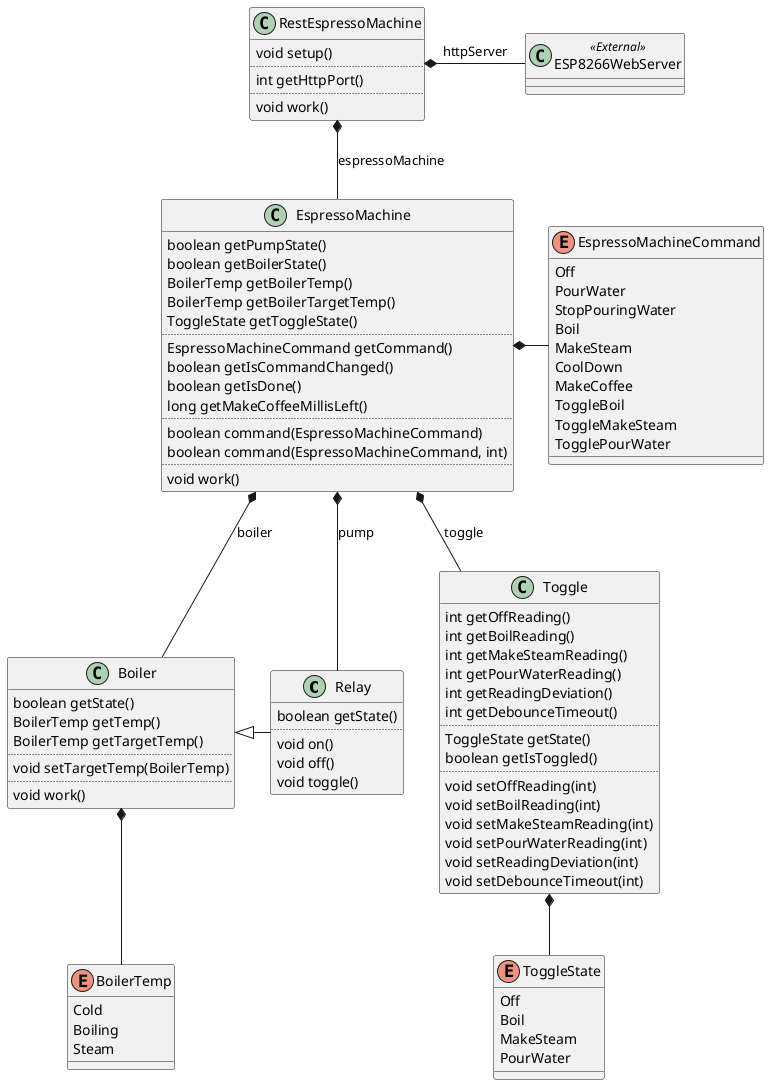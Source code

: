 @startuml Class

class Relay {
    boolean getState()
    ..
    void on()
    void off()
    void toggle()
}

enum BoilerTemp {
    Cold
    Boiling
    Steam
}

class Boiler {
    boolean getState()
    BoilerTemp getTemp()
    BoilerTemp getTargetTemp()
    ..
    void setTargetTemp(BoilerTemp)
    ..
    void work()
}

enum ToggleState {
    Off
    Boil
    MakeSteam
    PourWater
}

class Toggle {
    int getOffReading()
    int getBoilReading()
    int getMakeSteamReading()
    int getPourWaterReading()
    int getReadingDeviation()
    int getDebounceTimeout()
    ..
    ToggleState getState()
    boolean getIsToggled()
    ..
    void setOffReading(int)
    void setBoilReading(int)
    void setMakeSteamReading(int)
    void setPourWaterReading(int)
    void setReadingDeviation(int)
    void setDebounceTimeout(int)
}

enum EspressoMachineCommand {
    Off
    PourWater
    StopPouringWater
    Boil
    MakeSteam
    CoolDown
    MakeCoffee
    ToggleBoil
    ToggleMakeSteam
    TogglePourWater
}

class EspressoMachine {
    boolean getPumpState()
    boolean getBoilerState()
    BoilerTemp getBoilerTemp()
    BoilerTemp getBoilerTargetTemp()
    ToggleState getToggleState()
    ..
    EspressoMachineCommand getCommand()
    boolean getIsCommandChanged()
    boolean getIsDone()
    long getMakeCoffeeMillisLeft()
    ..
    boolean command(EspressoMachineCommand)
    boolean command(EspressoMachineCommand, int)
    ..
    void work()
}

class RestEspressoMachine {
    void setup()
    ..
    int getHttpPort()
    ..
    void work()
}

class ESP8266WebServer <<External>>

Boiler <|- Relay
Boiler *-- BoilerTemp

Toggle *-- ToggleState

EspressoMachine *- EspressoMachineCommand

EspressoMachine *-- Relay: pump
EspressoMachine *-- Boiler: boiler
EspressoMachine *-- Toggle: toggle

RestEspressoMachine *-- EspressoMachine: espressoMachine
RestEspressoMachine *- ESP8266WebServer: httpServer

@enduml
